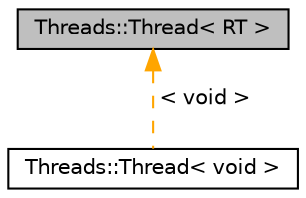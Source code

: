 digraph "Threads::Thread&lt; RT &gt;"
{
 // LATEX_PDF_SIZE
  edge [fontname="Helvetica",fontsize="10",labelfontname="Helvetica",labelfontsize="10"];
  node [fontname="Helvetica",fontsize="10",shape=record];
  Node1 [label="Threads::Thread\< RT \>",height=0.2,width=0.4,color="black", fillcolor="grey75", style="filled", fontcolor="black",tooltip=" "];
  Node1 -> Node2 [dir="back",color="orange",fontsize="10",style="dashed",label=" \< void \>" ,fontname="Helvetica"];
  Node2 [label="Threads::Thread\< void \>",height=0.2,width=0.4,color="black", fillcolor="white", style="filled",URL="$classThreads_1_1Thread.html",tooltip=" "];
}
